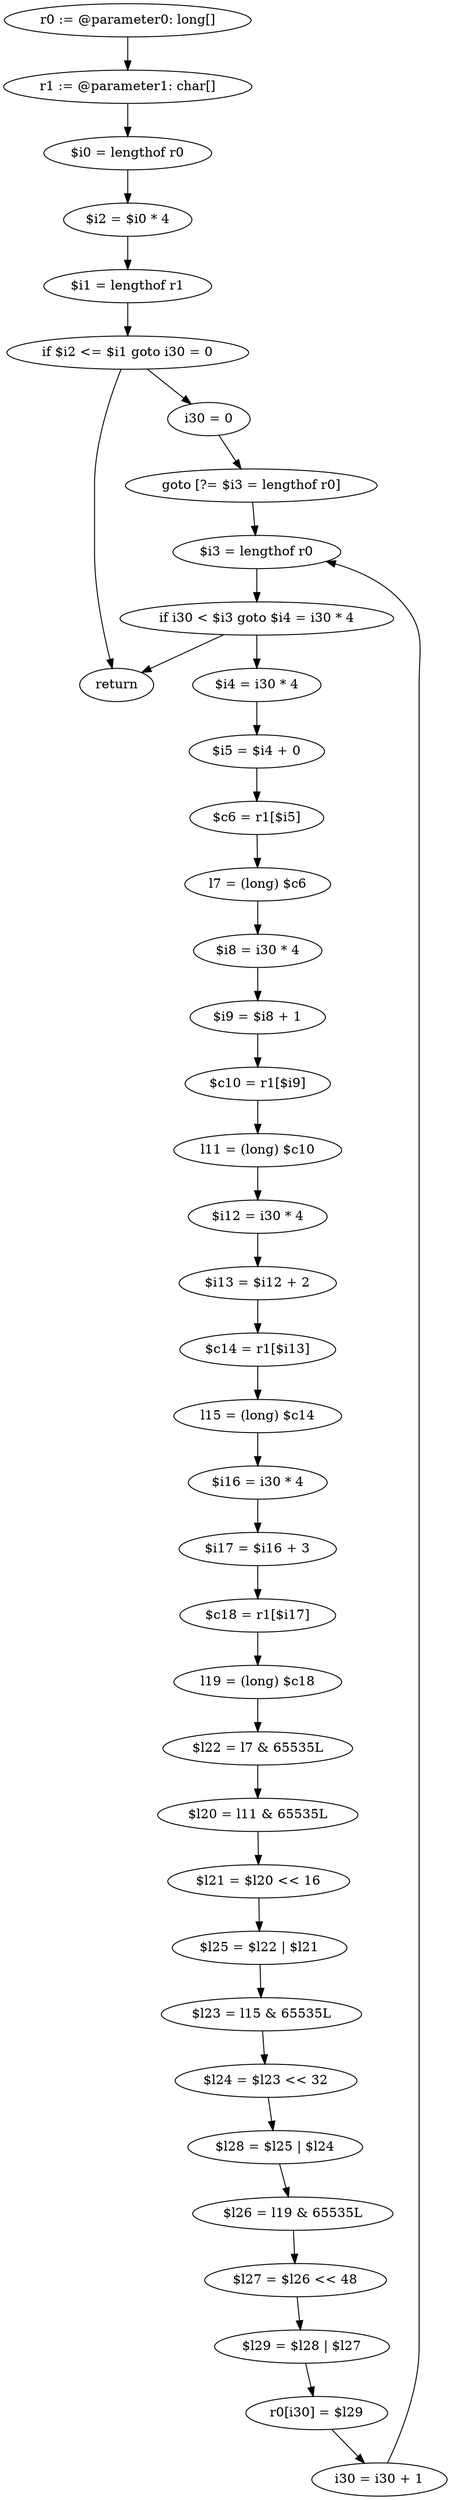 digraph "unitGraph" {
    "r0 := @parameter0: long[]"
    "r1 := @parameter1: char[]"
    "$i0 = lengthof r0"
    "$i2 = $i0 * 4"
    "$i1 = lengthof r1"
    "if $i2 <= $i1 goto i30 = 0"
    "return"
    "i30 = 0"
    "goto [?= $i3 = lengthof r0]"
    "$i4 = i30 * 4"
    "$i5 = $i4 + 0"
    "$c6 = r1[$i5]"
    "l7 = (long) $c6"
    "$i8 = i30 * 4"
    "$i9 = $i8 + 1"
    "$c10 = r1[$i9]"
    "l11 = (long) $c10"
    "$i12 = i30 * 4"
    "$i13 = $i12 + 2"
    "$c14 = r1[$i13]"
    "l15 = (long) $c14"
    "$i16 = i30 * 4"
    "$i17 = $i16 + 3"
    "$c18 = r1[$i17]"
    "l19 = (long) $c18"
    "$l22 = l7 & 65535L"
    "$l20 = l11 & 65535L"
    "$l21 = $l20 << 16"
    "$l25 = $l22 | $l21"
    "$l23 = l15 & 65535L"
    "$l24 = $l23 << 32"
    "$l28 = $l25 | $l24"
    "$l26 = l19 & 65535L"
    "$l27 = $l26 << 48"
    "$l29 = $l28 | $l27"
    "r0[i30] = $l29"
    "i30 = i30 + 1"
    "$i3 = lengthof r0"
    "if i30 < $i3 goto $i4 = i30 * 4"
    "r0 := @parameter0: long[]"->"r1 := @parameter1: char[]";
    "r1 := @parameter1: char[]"->"$i0 = lengthof r0";
    "$i0 = lengthof r0"->"$i2 = $i0 * 4";
    "$i2 = $i0 * 4"->"$i1 = lengthof r1";
    "$i1 = lengthof r1"->"if $i2 <= $i1 goto i30 = 0";
    "if $i2 <= $i1 goto i30 = 0"->"return";
    "if $i2 <= $i1 goto i30 = 0"->"i30 = 0";
    "i30 = 0"->"goto [?= $i3 = lengthof r0]";
    "goto [?= $i3 = lengthof r0]"->"$i3 = lengthof r0";
    "$i4 = i30 * 4"->"$i5 = $i4 + 0";
    "$i5 = $i4 + 0"->"$c6 = r1[$i5]";
    "$c6 = r1[$i5]"->"l7 = (long) $c6";
    "l7 = (long) $c6"->"$i8 = i30 * 4";
    "$i8 = i30 * 4"->"$i9 = $i8 + 1";
    "$i9 = $i8 + 1"->"$c10 = r1[$i9]";
    "$c10 = r1[$i9]"->"l11 = (long) $c10";
    "l11 = (long) $c10"->"$i12 = i30 * 4";
    "$i12 = i30 * 4"->"$i13 = $i12 + 2";
    "$i13 = $i12 + 2"->"$c14 = r1[$i13]";
    "$c14 = r1[$i13]"->"l15 = (long) $c14";
    "l15 = (long) $c14"->"$i16 = i30 * 4";
    "$i16 = i30 * 4"->"$i17 = $i16 + 3";
    "$i17 = $i16 + 3"->"$c18 = r1[$i17]";
    "$c18 = r1[$i17]"->"l19 = (long) $c18";
    "l19 = (long) $c18"->"$l22 = l7 & 65535L";
    "$l22 = l7 & 65535L"->"$l20 = l11 & 65535L";
    "$l20 = l11 & 65535L"->"$l21 = $l20 << 16";
    "$l21 = $l20 << 16"->"$l25 = $l22 | $l21";
    "$l25 = $l22 | $l21"->"$l23 = l15 & 65535L";
    "$l23 = l15 & 65535L"->"$l24 = $l23 << 32";
    "$l24 = $l23 << 32"->"$l28 = $l25 | $l24";
    "$l28 = $l25 | $l24"->"$l26 = l19 & 65535L";
    "$l26 = l19 & 65535L"->"$l27 = $l26 << 48";
    "$l27 = $l26 << 48"->"$l29 = $l28 | $l27";
    "$l29 = $l28 | $l27"->"r0[i30] = $l29";
    "r0[i30] = $l29"->"i30 = i30 + 1";
    "i30 = i30 + 1"->"$i3 = lengthof r0";
    "$i3 = lengthof r0"->"if i30 < $i3 goto $i4 = i30 * 4";
    "if i30 < $i3 goto $i4 = i30 * 4"->"return";
    "if i30 < $i3 goto $i4 = i30 * 4"->"$i4 = i30 * 4";
}
